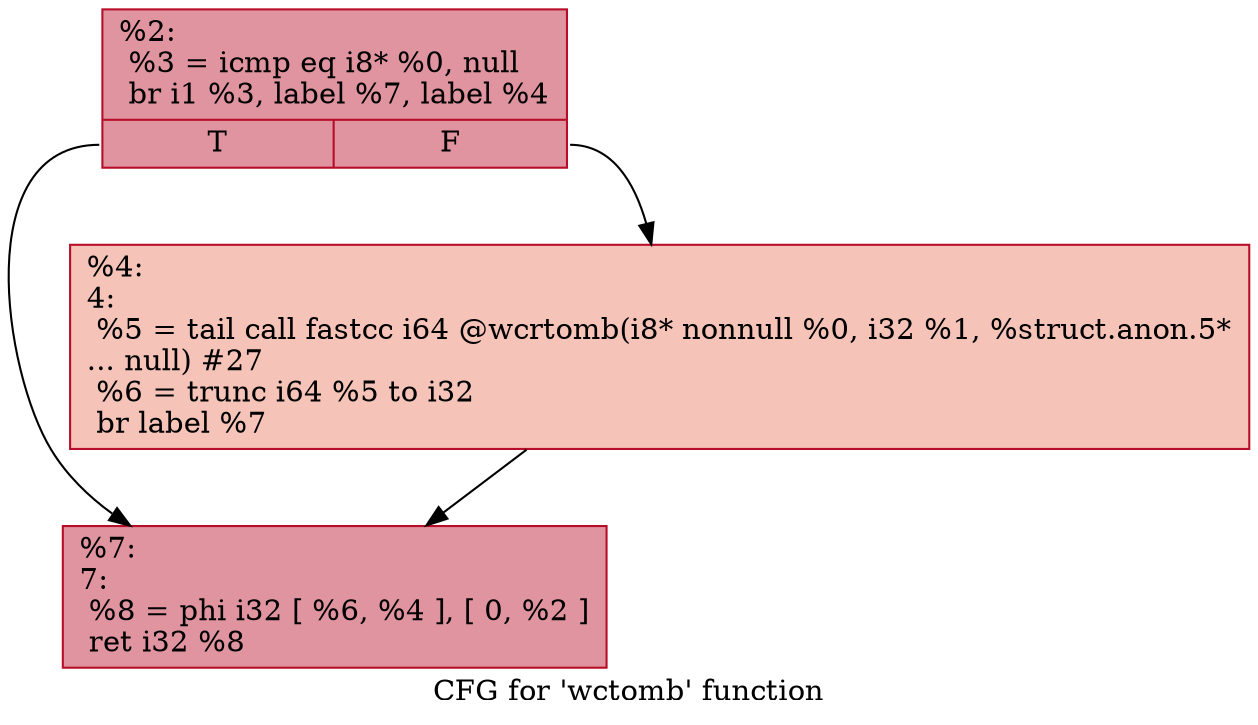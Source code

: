 digraph "CFG for 'wctomb' function" {
	label="CFG for 'wctomb' function";

	Node0x24de600 [shape=record,color="#b70d28ff", style=filled, fillcolor="#b70d2870",label="{%2:\l  %3 = icmp eq i8* %0, null\l  br i1 %3, label %7, label %4\l|{<s0>T|<s1>F}}"];
	Node0x24de600:s0 -> Node0x24de6a0;
	Node0x24de600:s1 -> Node0x24de650;
	Node0x24de650 [shape=record,color="#b70d28ff", style=filled, fillcolor="#e8765c70",label="{%4:\l4:                                                \l  %5 = tail call fastcc i64 @wcrtomb(i8* nonnull %0, i32 %1, %struct.anon.5*\l... null) #27\l  %6 = trunc i64 %5 to i32\l  br label %7\l}"];
	Node0x24de650 -> Node0x24de6a0;
	Node0x24de6a0 [shape=record,color="#b70d28ff", style=filled, fillcolor="#b70d2870",label="{%7:\l7:                                                \l  %8 = phi i32 [ %6, %4 ], [ 0, %2 ]\l  ret i32 %8\l}"];
}
